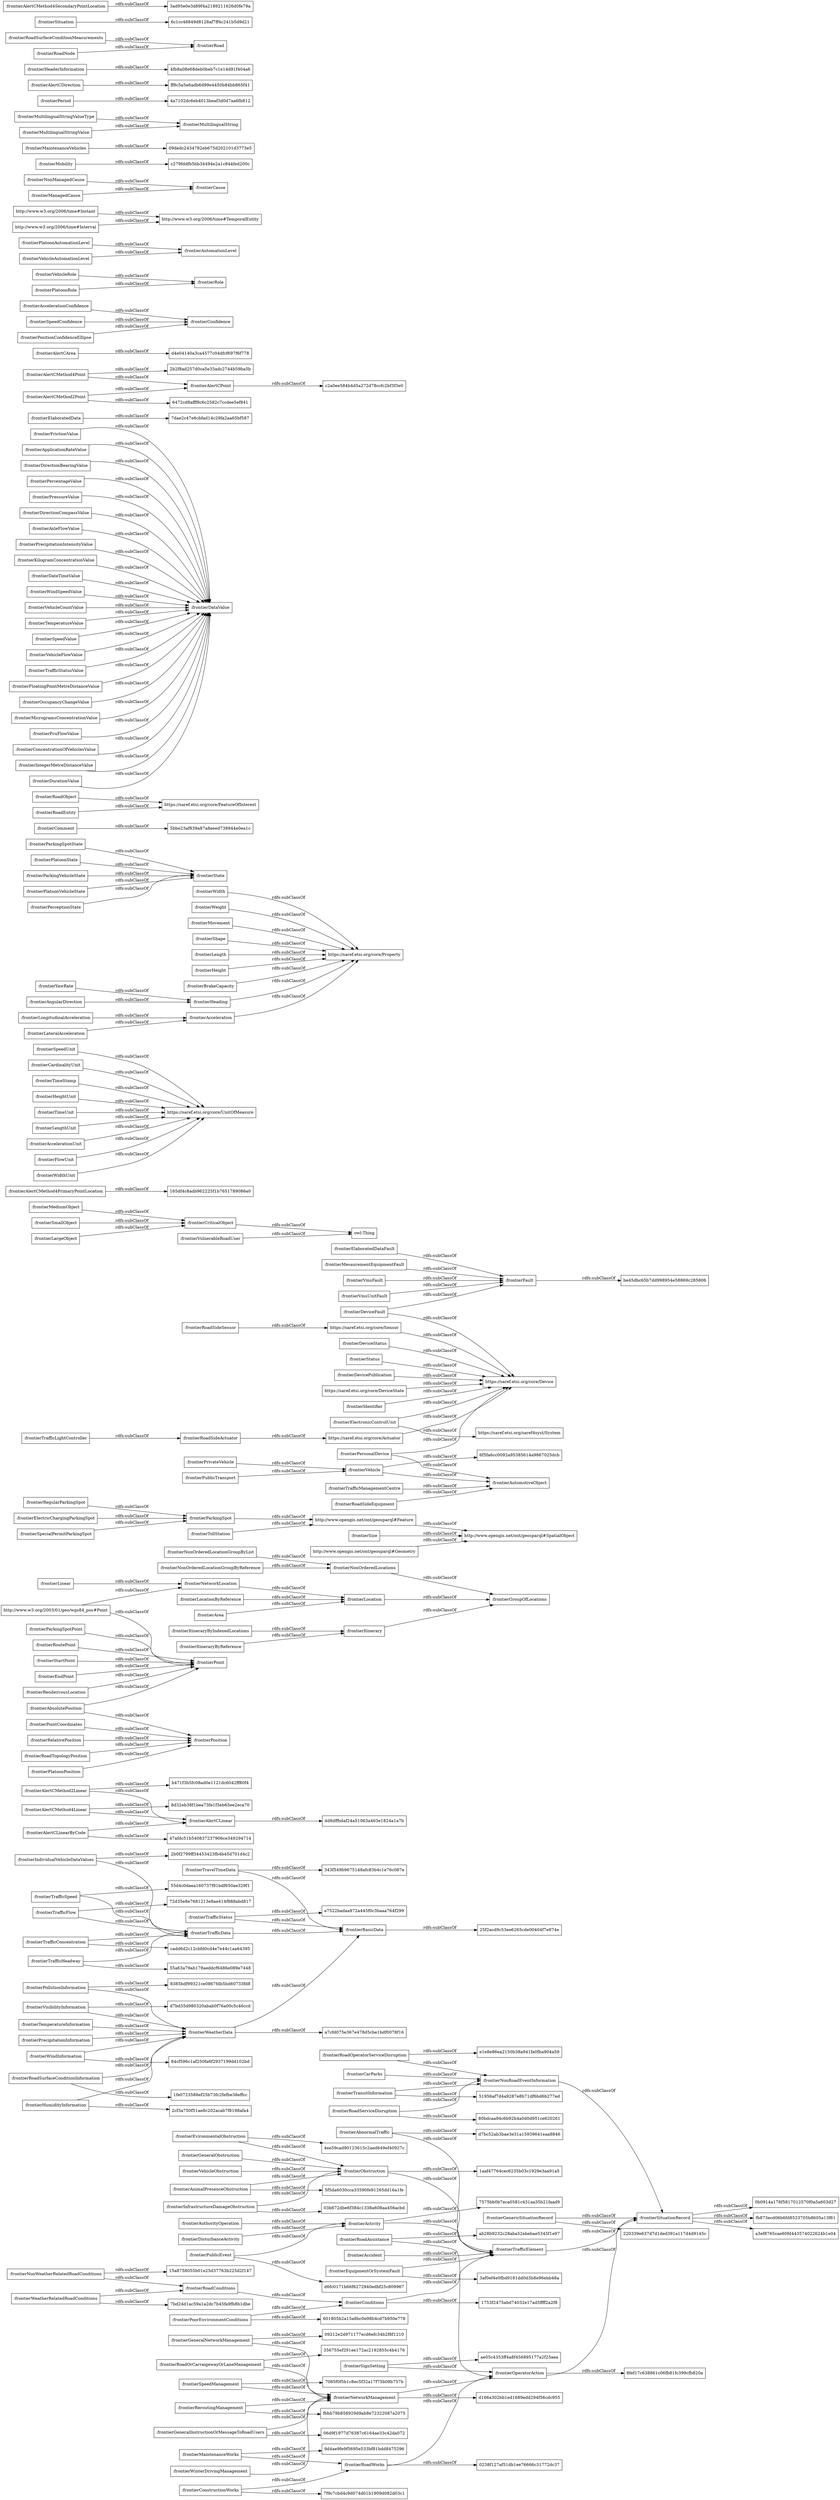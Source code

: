 digraph ar2dtool_diagram { 
rankdir=LR;
size="1000"
node [shape = rectangle, color="black"]; ":frontierRoadAssistance" ":frontierMaintenanceWorks" "2b0f2799ff34453423fb4b45d701d4c2" ":frontierAlertCLinear" ":frontierGeneralNetworkManagement" "15a8758055b01e25d37763b225d2f147" ":frontierItineraryByReference" "8d32eb38f1bea73fe1f3eb65ee2eca70" ":frontierRegularParkingSpot" "be45dbc65b7dd998954e58869c285806" ":frontierDeviceStatus" ":frontierRoadOrCarraigewayOrLaneManagement" ":frontierMediumObject" "ab28b9232c28aba52ebebae5345f1e97" ":frontierAlertCMethod4PrimaryPointLocation" ":frontierSpeedUnit" ":frontierCriticalObject" "1753f2475abd74032e17ad5ffff2a2f8" ":frontierPosition" ":frontierVehicle" "e1e8e86ea2150b38a941fa0fba904a59" "06d9f1977d76387c6164ae33c42da072" ":frontierSpeedManagement" "http://www.opengis.net/ont/geosparql#SpatialObject" ":frontierWidth" ":frontierParkingSpotState" ":frontierSmallObject" ":frontierVmsFault" "25f2acd9c53ee6265cde00404f7e974e" ":frontierRoadSideActuator" ":frontierParkingSpotPoint" ":frontierAlertCMethod4Linear" ":frontierPollutionInformation" ":frontierComment" "https://saref.etsi.org/core/FeatureOfInterest" ":frontierFrictionValue" ":frontierRoadSideEquipment" ":frontierLongitudinalAcceleration" ":frontierSignSetting" ":frontierConstructionWorks" ":frontierWeight" "7dae2c47e6cbfad14c29fa2aa65bf587" ":frontierPlatoonState" ":frontierStatus" ":frontierAlertCMethod4Point" "8fef17c638861c06fb81fc399cfb820a" "03b672dbe6f384c1338a608aa456acbd" ":frontierAlertCArea" "c2a0ee584b4d5a272d78ccfc2bf3f3e0" ":frontierAccelerationConfidence" "09212e2d971177ecd6efc34b2f8f1210" "2cf3a750f51ae8c202acab7f8198afa4" ":frontierPointCoordinates" ":frontierRelativePosition" ":frontierRoadObject" ":frontierTrafficLightController" ":frontierFault" ":frontierRole" ":frontierAbnormalTraffic" "0b0914a178f5817012570f0a5a603d27" ":frontierAutomationLevel" "84cf596c1af250fa6f2937199dd102bd" "72d35e8e7681213e8ae414f888abd817" ":frontierApplicationRateValue" "b471f3b5fc08ad0e1121dc6042ff80f4" ":frontierTrafficSpeed" ":frontierVehicleRole" ":frontierRoadSideSensor" "d7bd35d980320abab0f76a00c5c46ccd" "55d4c0daea160737f91bdf650ae329f1" ":frontierNonOrderedLocations" ":frontierDirectionBearingValue" ":frontierEvironmentalObstruction" "fb873ecd06b6fd8523705b8605a13f61" "7f9c7cbd4c9d074d01b1909d082d03c1" ":frontierRoadOperatorServiceDisruption" ":frontierPercentageValue" ":frontierPersonalDevice" ":frontierPressureValue" "47afdc51b540837237906ce349294714" ":frontierLinear" ":frontierRoadTopologyPosition" "http://www.w3.org/2006/time#TemporalEntity" ":frontierYawRate" ":frontierDevicePublication" ":frontierMovement" "4d8dffbdaf24a51063a463e1824a1a7b" "http://www.w3.org/2003/01/geo/wgs84_pos#Point" "2b2f8ad257d0ca5e33adc2744b59ba5b" "a7cfd075e367e478d5cbe1bdf0078f16" "9d4ae9fe9f5695e533bf81bdd8475296" ":frontierCause" ":frontierLocationByReference" ":frontierDirectionCompassValue" ":frontierObstruction" ":frontierNonRoadEventInformation" ":frontierPlatoonAutomationLevel" "6472cd8afff8c6c2582c7ccdee5ef841" ":frontierNetworkManagement" ":frontierCardinalityUnit" ":frontierRoadServiceDisruption" ":frontierVmsUnitFault" ":frontierAxleFlowValue" ":frontierLargeObject" "c279fddfb5bb34494e2a1c844fed200c" ":frontierMobility" ":frontierTrafficStatus" ":frontierParkingVehicleState" ":frontierTrafficFlow" "1fe0723588ef25b73fc2fefbe38effcc" ":frontierDeviceFault" ":frontierGeneralObstruction" ":frontierPrecipitationIntensityValue" "220339e637d7d1ded391a117d4d9145c" ":frontierMaintenanceVehicles" ":frontierMultilingualStringValueType" "4a7102dc6eb4013beaf3d0d7aa6fb812" ":frontierPlatoonVehicleState" ":frontierShape" ":frontierKilogramConcentrationValue" ":frontierWinterDrivingManagement" ":frontierRoutePoint" ":frontierIndividualVehicleDataValues" ":frontierAuthorityOperation" ":frontierCarParks" ":frontierReroutingManagement" ":frontierTimeStamp" ":frontierPublicEvent" ":frontierDateTimeValue" ":frontierPeriod" ":frontierDataValue" "https://saref.etsi.org/saref4syst/System" ":frontierPoint" "343f549b9675148afc83b4c1e76c087e" ":frontierHeightUnit" ":frontierElaboratedData" ":frontierParkingSpot" ":frontierSize" ":frontierElaboratedDataFault" ":frontierNonOrderedLocationGroupByReference" ":frontierPlatoonPosition" ":frontierWindSpeedValue" ":frontierArea" "3af0ef4e0fbd9181dd0d3b8e96ebb48a" "https://saref.etsi.org/core/DeviceState" "ae05c4353ff4a8f456895177a2f25aea" ":frontierPrivateVehicle" "http://www.w3.org/2006/time#Instant" ":frontierTimeUnit" ":frontierVisibilityInformation" ":frontierTrafficData" ":frontierVehicleCountValue" ":frontierTemperatureInformation" "http://www.opengis.net/ont/geosparql#Feature" ":frontierMultilingualStringValue" ":frontierNonManagedCause" ":frontierAlertCPoint" ":frontierStartPoint" ":frontierTrafficElement" ":frontierRoadConditions" ":frontierSpeedConfidence" ":frontierNonOrderedLocationGroupByList" ":frontierLength" "http://www.w3.org/2006/time#Interval" ":frontierTransitInformation" "356755ef291ee172ac2192855c4b4176" "165df4c8adb962225f1b7651789086a0" "80bdcaa94c6b92b4a0d0d951ce620261" ":frontierPoorEnvironmentConditions" "ff8c5a5e6adb6d99e4450b84bb865f41" ":frontierSituationRecord" "7085f0f5b1c8ec5f32a17f75b08b757b" ":frontierTemperatureValue" ":frontierHeight" ":frontierItineraryByIndexedLocations" "4fb8a08e68deb0beb7c1e14d91f404a6" ":frontierWeatherData" ":frontierIdentifier" ":frontierGenericSituationRecord" "7575bb0b7eca0581c431aa35b21faad9" ":frontierAlertCMethod2Point" ":frontierBrakeCapacity" ":frontierTrafficManagementCentre" ":frontierEndPoint" ":frontierAlertCDirection" ":frontierSpeedValue" ":frontierDisturbanceActivity" ":frontierTrafficConcentration" ":frontierBasicData" "cadd6d2c12cbfd0cd4e7e44c1aa64395" ":frontierGroupOfLocations" "e7522badaa972a445f0c3baaa764f299" ":frontierMesaurementEquipmentFault" ":frontierAnimalPresenceObstruction" ":frontierRoadSurfaceConditionInformation" ":frontierEquipmentOrSystemFault" ":frontierNetworkLocation" "7bd24d1ac59a1a2dc7b45fa9fb8b1dbe" ":frontierRoadSurfaceConditionMeasurements" ":frontierLateralAcceleration" "1aaf47764cec6235b03c1929e3aa91a5" "https://saref.etsi.org/core/UnitOfMeasure" ":frontierInfrastructureDamageObstruction" "4ee59cad90123615c2aed649ef40927c" ":frontierAlertCMethod2Linear" "5f5da6030cca33590fe91265dd16a1fe" "https://saref.etsi.org/core/Actuator" ":frontierLengthUnit" ":frontierRoadEntity" ":frontierTravelTimeData" ":frontierSituation" "https://saref.etsi.org/core/Sensor" ":frontierConfidence" ":frontierVehicleFlowValue" "https://saref.etsi.org/core/Property" ":frontierVulnerableRoadUser" ":frontierAccident" ":frontierRoad" "51956af7d4a9287e8b71df6bd6b277ed" ":frontierPlatoonRole" "8385bdf99321ce0867fdb5bd60733fd8" ":frontierOperatorAction" ":frontierPrecipitationInformation" ":frontierElectricChargingParkingSpot" ":frontierHumidityInformation" ":frontierHeaderInformation" ":frontierTrafficStatusValue" ":frontierMultilingualString" "6c1cc48849d8128af7ff4c241b5d9d21" ":frontierTollStation" "0238f127af51db1ee76666c31772dc37" ":frontierHeading" "601805b2a15a8bc0e98b4cd7b950e778" ":frontierGeneralInstructionOrMessageToRoadUsers" ":frontierPositionConfidenceEllipse" ":frontierNonWeatherRelatedRoadConditions" "09dedc2434782eb675d202101d3773e5" ":frontierAcceleration" "6f5fa6cc0092a95385614a9867025dcb" "d7bc52ab3bae3e31a15939641eaa8846" ":frontierRoadNode" ":frontierPerceptionState" "5bbe23af839a87a8eeed738944e0ea1c" ":frontierAlertCLinearByCode" "a3ef8765cae60fd443574022624b1e04" ":frontierState" ":frontierFloatingPointMetreDistanceValue" "d166a302bb1ed1689edd294f56cdc955" "https://saref.etsi.org/core/Device" ":frontierLocation" ":frontierAccelerationUnit" ":frontierAbsolutePosition" ":frontierOccupancyChangeValue" ":frontierFlowUnit" ":frontierManagedCause" ":frontierMicrogramsConcentrationValue" ":frontierAngularDirection" ":frontierActivity" ":frontierPcuFlowValue" ":frontierAlertCMethod4SecondaryPointLocation" ":frontierTrafficHeadway" "55a63a79ab178aeddcf6486e089e7448" ":frontierWindInformation" ":frontierRoadWorks" ":frontierElectronicControlUnit" ":frontierVehicleObstruction" ":frontierVehicleAutomationLevel" ":frontierWidthUnit" ":frontierPublicTransport" "d4e04140a3ca4577c04dfcf697f6f778" ":frontierItinerary" "d6fc0171b66f6272940edbf25c809967" "http://www.opengis.net/ont/geosparql#Geometry" ":frontierConcentrationOfVehiclesValue" ":frontierRendezvousLocation" ":frontierSpecialPermitParkingSpot" ":frontierIntegerMetreDistanceValue" "3ad95e0e3d89f4a2189211626d0fe79a" ":frontierWeatherRelatedRoadConditions" ":frontierDurationValue" "fbbb79b858929d9ab8e72322087a2075" ":frontierAutomotiveObject" ":frontierConditions" ; /*classes style*/
	":frontierNonWeatherRelatedRoadConditions" -> "15a8758055b01e25d37763b225d2f147" [ label = "rdfs:subClassOf" ];
	":frontierNonWeatherRelatedRoadConditions" -> ":frontierRoadConditions" [ label = "rdfs:subClassOf" ];
	":frontierSituationRecord" -> "fb873ecd06b6fd8523705b8605a13f61" [ label = "rdfs:subClassOf" ];
	":frontierSituationRecord" -> "a3ef8765cae60fd443574022624b1e04" [ label = "rdfs:subClassOf" ];
	":frontierSituationRecord" -> "0b0914a178f5817012570f0a5a603d27" [ label = "rdfs:subClassOf" ];
	":frontierRendezvousLocation" -> ":frontierPoint" [ label = "rdfs:subClassOf" ];
	":frontierIdentifier" -> "https://saref.etsi.org/core/Device" [ label = "rdfs:subClassOf" ];
	":frontierAlertCMethod4SecondaryPointLocation" -> "3ad95e0e3d89f4a2189211626d0fe79a" [ label = "rdfs:subClassOf" ];
	"http://www.w3.org/2006/time#Instant" -> "http://www.w3.org/2006/time#TemporalEntity" [ label = "rdfs:subClassOf" ];
	":frontierKilogramConcentrationValue" -> ":frontierDataValue" [ label = "rdfs:subClassOf" ];
	":frontierMultilingualStringValue" -> ":frontierMultilingualString" [ label = "rdfs:subClassOf" ];
	":frontierPlatoonVehicleState" -> ":frontierState" [ label = "rdfs:subClassOf" ];
	":frontierMobility" -> "c279fddfb5bb34494e2a1c844fed200c" [ label = "rdfs:subClassOf" ];
	":frontierMaintenanceVehicles" -> "09dedc2434782eb675d202101d3773e5" [ label = "rdfs:subClassOf" ];
	":frontierParkingVehicleState" -> ":frontierState" [ label = "rdfs:subClassOf" ];
	":frontierManagedCause" -> ":frontierCause" [ label = "rdfs:subClassOf" ];
	":frontierBasicData" -> "25f2acd9c53ee6265cde00404f7e974e" [ label = "rdfs:subClassOf" ];
	":frontierAlertCMethod4Linear" -> "8d32eb38f1bea73fe1f3eb65ee2eca70" [ label = "rdfs:subClassOf" ];
	":frontierAlertCMethod4Linear" -> ":frontierAlertCLinear" [ label = "rdfs:subClassOf" ];
	":frontierWeatherData" -> "a7cfd075e367e478d5cbe1bdf0078f16" [ label = "rdfs:subClassOf" ];
	":frontierWeatherData" -> ":frontierBasicData" [ label = "rdfs:subClassOf" ];
	":frontierAlertCLinear" -> "4d8dffbdaf24a51063a463e1824a1a7b" [ label = "rdfs:subClassOf" ];
	":frontierSituation" -> "6c1cc48849d8128af7ff4c241b5d9d21" [ label = "rdfs:subClassOf" ];
	":frontierRoadSurfaceConditionInformation" -> "1fe0723588ef25b73fc2fefbe38effcc" [ label = "rdfs:subClassOf" ];
	":frontierRoadSurfaceConditionInformation" -> ":frontierWeatherData" [ label = "rdfs:subClassOf" ];
	":frontierRoadOperatorServiceDisruption" -> "e1e8e86ea2150b38a941fa0fba904a59" [ label = "rdfs:subClassOf" ];
	":frontierRoadOperatorServiceDisruption" -> ":frontierNonRoadEventInformation" [ label = "rdfs:subClassOf" ];
	":frontierMultilingualStringValueType" -> ":frontierMultilingualString" [ label = "rdfs:subClassOf" ];
	":frontierDevicePublication" -> "https://saref.etsi.org/core/Device" [ label = "rdfs:subClassOf" ];
	"http://www.w3.org/2006/time#Interval" -> "http://www.w3.org/2006/time#TemporalEntity" [ label = "rdfs:subClassOf" ];
	":frontierPointCoordinates" -> ":frontierPosition" [ label = "rdfs:subClassOf" ];
	":frontierItineraryByIndexedLocations" -> ":frontierItinerary" [ label = "rdfs:subClassOf" ];
	":frontierGeneralNetworkManagement" -> "09212e2d971177ecd6efc34b2f8f1210" [ label = "rdfs:subClassOf" ];
	":frontierGeneralNetworkManagement" -> ":frontierNetworkManagement" [ label = "rdfs:subClassOf" ];
	":frontierArea" -> ":frontierLocation" [ label = "rdfs:subClassOf" ];
	":frontierDateTimeValue" -> ":frontierDataValue" [ label = "rdfs:subClassOf" ];
	":frontierRoutePoint" -> ":frontierPoint" [ label = "rdfs:subClassOf" ];
	":frontierRelativePosition" -> ":frontierPosition" [ label = "rdfs:subClassOf" ];
	":frontierSignSetting" -> "ae05c4353ff4a8f456895177a2f25aea" [ label = "rdfs:subClassOf" ];
	":frontierSignSetting" -> ":frontierOperatorAction" [ label = "rdfs:subClassOf" ];
	":frontierRoadServiceDisruption" -> "80bdcaa94c6b92b4a0d0d951ce620261" [ label = "rdfs:subClassOf" ];
	":frontierRoadServiceDisruption" -> ":frontierNonRoadEventInformation" [ label = "rdfs:subClassOf" ];
	":frontierCardinalityUnit" -> "https://saref.etsi.org/core/UnitOfMeasure" [ label = "rdfs:subClassOf" ];
	":frontierTrafficLightController" -> ":frontierRoadSideActuator" [ label = "rdfs:subClassOf" ];
	":frontierAngularDirection" -> ":frontierHeading" [ label = "rdfs:subClassOf" ];
	":frontierPlatoonAutomationLevel" -> ":frontierAutomationLevel" [ label = "rdfs:subClassOf" ];
	":frontierMesaurementEquipmentFault" -> ":frontierFault" [ label = "rdfs:subClassOf" ];
	":frontierWinterDrivingManagement" -> ":frontierNetworkManagement" [ label = "rdfs:subClassOf" ];
	":frontierTrafficFlow" -> "72d35e8e7681213e8ae414f888abd817" [ label = "rdfs:subClassOf" ];
	":frontierTrafficFlow" -> ":frontierTrafficData" [ label = "rdfs:subClassOf" ];
	":frontierLength" -> "https://saref.etsi.org/core/Property" [ label = "rdfs:subClassOf" ];
	":frontierVmsUnitFault" -> ":frontierFault" [ label = "rdfs:subClassOf" ];
	":frontierFloatingPointMetreDistanceValue" -> ":frontierDataValue" [ label = "rdfs:subClassOf" ];
	":frontierTrafficStatus" -> "e7522badaa972a445f0c3baaa764f299" [ label = "rdfs:subClassOf" ];
	":frontierTrafficStatus" -> ":frontierBasicData" [ label = "rdfs:subClassOf" ];
	":frontierLargeObject" -> ":frontierCriticalObject" [ label = "rdfs:subClassOf" ];
	":frontierBrakeCapacity" -> "https://saref.etsi.org/core/Property" [ label = "rdfs:subClassOf" ];
	":frontierGeneralObstruction" -> ":frontierObstruction" [ label = "rdfs:subClassOf" ];
	":frontierNonOrderedLocations" -> ":frontierGroupOfLocations" [ label = "rdfs:subClassOf" ];
	":frontierLongitudinalAcceleration" -> ":frontierAcceleration" [ label = "rdfs:subClassOf" ];
	":frontierVehicleAutomationLevel" -> ":frontierAutomationLevel" [ label = "rdfs:subClassOf" ];
	":frontierAccelerationConfidence" -> ":frontierConfidence" [ label = "rdfs:subClassOf" ];
	":frontierEquipmentOrSystemFault" -> "3af0ef4e0fbd9181dd0d3b8e96ebb48a" [ label = "rdfs:subClassOf" ];
	":frontierEquipmentOrSystemFault" -> ":frontierTrafficElement" [ label = "rdfs:subClassOf" ];
	":frontierRoadSideSensor" -> "https://saref.etsi.org/core/Sensor" [ label = "rdfs:subClassOf" ];
	":frontierDirectionCompassValue" -> ":frontierDataValue" [ label = "rdfs:subClassOf" ];
	":frontierTemperatureValue" -> ":frontierDataValue" [ label = "rdfs:subClassOf" ];
	":frontierObstruction" -> "1aaf47764cec6235b03c1929e3aa91a5" [ label = "rdfs:subClassOf" ];
	":frontierObstruction" -> ":frontierTrafficElement" [ label = "rdfs:subClassOf" ];
	":frontierHeightUnit" -> "https://saref.etsi.org/core/UnitOfMeasure" [ label = "rdfs:subClassOf" ];
	":frontierVehicle" -> "6f5fa6cc0092a95385614a9867025dcb" [ label = "rdfs:subClassOf" ];
	":frontierVehicle" -> ":frontierAutomotiveObject" [ label = "rdfs:subClassOf" ];
	":frontierCarParks" -> ":frontierNonRoadEventInformation" [ label = "rdfs:subClassOf" ];
	":frontierRoadNode" -> ":frontierRoad" [ label = "rdfs:subClassOf" ];
	":frontierAuthorityOperation" -> ":frontierActivity" [ label = "rdfs:subClassOf" ];
	":frontierHumidityInformation" -> "2cf3a750f51ae8c202acab7f8198afa4" [ label = "rdfs:subClassOf" ];
	":frontierHumidityInformation" -> ":frontierWeatherData" [ label = "rdfs:subClassOf" ];
	":frontierVehicleFlowValue" -> ":frontierDataValue" [ label = "rdfs:subClassOf" ];
	":frontierRoadSideActuator" -> "https://saref.etsi.org/core/Actuator" [ label = "rdfs:subClassOf" ];
	":frontierPeriod" -> "4a7102dc6eb4013beaf3d0d7aa6fb812" [ label = "rdfs:subClassOf" ];
	":frontierGeneralInstructionOrMessageToRoadUsers" -> "06d9f1977d76387c6164ae33c42da072" [ label = "rdfs:subClassOf" ];
	":frontierGeneralInstructionOrMessageToRoadUsers" -> ":frontierNetworkManagement" [ label = "rdfs:subClassOf" ];
	":frontierRegularParkingSpot" -> ":frontierParkingSpot" [ label = "rdfs:subClassOf" ];
	":frontierVehicleObstruction" -> ":frontierObstruction" [ label = "rdfs:subClassOf" ];
	":frontierTemperatureInformation" -> ":frontierWeatherData" [ label = "rdfs:subClassOf" ];
	":frontierVulnerableRoadUser" -> "owl:Thing" [ label = "rdfs:subClassOf" ];
	":frontierNonOrderedLocationGroupByReference" -> ":frontierNonOrderedLocations" [ label = "rdfs:subClassOf" ];
	":frontierRoadWorks" -> "0238f127af51db1ee76666c31772dc37" [ label = "rdfs:subClassOf" ];
	":frontierRoadWorks" -> ":frontierOperatorAction" [ label = "rdfs:subClassOf" ];
	":frontierPerceptionState" -> ":frontierState" [ label = "rdfs:subClassOf" ];
	":frontierVehicleCountValue" -> ":frontierDataValue" [ label = "rdfs:subClassOf" ];
	":frontierPcuFlowValue" -> ":frontierDataValue" [ label = "rdfs:subClassOf" ];
	":frontierSpeedUnit" -> "https://saref.etsi.org/core/UnitOfMeasure" [ label = "rdfs:subClassOf" ];
	":frontierTimeStamp" -> "https://saref.etsi.org/core/UnitOfMeasure" [ label = "rdfs:subClassOf" ];
	":frontierGenericSituationRecord" -> "220339e637d7d1ded391a117d4d9145c" [ label = "rdfs:subClassOf" ];
	":frontierGenericSituationRecord" -> ":frontierSituationRecord" [ label = "rdfs:subClassOf" ];
	":frontierLengthUnit" -> "https://saref.etsi.org/core/UnitOfMeasure" [ label = "rdfs:subClassOf" ];
	":frontierNonRoadEventInformation" -> ":frontierSituationRecord" [ label = "rdfs:subClassOf" ];
	":frontierSpeedManagement" -> "7085f0f5b1c8ec5f32a17f75b08b757b" [ label = "rdfs:subClassOf" ];
	":frontierSpeedManagement" -> ":frontierNetworkManagement" [ label = "rdfs:subClassOf" ];
	":frontierLocation" -> ":frontierGroupOfLocations" [ label = "rdfs:subClassOf" ];
	":frontierWidthUnit" -> "https://saref.etsi.org/core/UnitOfMeasure" [ label = "rdfs:subClassOf" ];
	":frontierSmallObject" -> ":frontierCriticalObject" [ label = "rdfs:subClassOf" ];
	":frontierWeight" -> "https://saref.etsi.org/core/Property" [ label = "rdfs:subClassOf" ];
	":frontierAbsolutePosition" -> ":frontierPosition" [ label = "rdfs:subClassOf" ];
	":frontierAbsolutePosition" -> ":frontierPoint" [ label = "rdfs:subClassOf" ];
	":frontierAlertCMethod2Point" -> "6472cd8afff8c6c2582c7ccdee5ef841" [ label = "rdfs:subClassOf" ];
	":frontierAlertCMethod2Point" -> ":frontierAlertCPoint" [ label = "rdfs:subClassOf" ];
	"https://saref.etsi.org/core/DeviceState" -> "https://saref.etsi.org/core/Device" [ label = "rdfs:subClassOf" ];
	":frontierFlowUnit" -> "https://saref.etsi.org/core/UnitOfMeasure" [ label = "rdfs:subClassOf" ];
	":frontierVehicleRole" -> ":frontierRole" [ label = "rdfs:subClassOf" ];
	":frontierConditions" -> "1753f2475abd74032e17ad5ffff2a2f8" [ label = "rdfs:subClassOf" ];
	":frontierConditions" -> ":frontierTrafficElement" [ label = "rdfs:subClassOf" ];
	":frontierTrafficElement" -> ":frontierSituationRecord" [ label = "rdfs:subClassOf" ];
	":frontierElaboratedData" -> "7dae2c47e6cbfad14c29fa2aa65bf587" [ label = "rdfs:subClassOf" ];
	":frontierNonOrderedLocationGroupByList" -> ":frontierNonOrderedLocations" [ label = "rdfs:subClassOf" ];
	":frontierPercentageValue" -> ":frontierDataValue" [ label = "rdfs:subClassOf" ];
	":frontierParkingSpot" -> "http://www.opengis.net/ont/geosparql#Feature" [ label = "rdfs:subClassOf" ];
	":frontierApplicationRateValue" -> ":frontierDataValue" [ label = "rdfs:subClassOf" ];
	":frontierAxleFlowValue" -> ":frontierDataValue" [ label = "rdfs:subClassOf" ];
	":frontierIndividualVehicleDataValues" -> "2b0f2799ff34453423fb4b45d701d4c2" [ label = "rdfs:subClassOf" ];
	":frontierIndividualVehicleDataValues" -> ":frontierTrafficData" [ label = "rdfs:subClassOf" ];
	":frontierPersonalDevice" -> "https://saref.etsi.org/core/Device" [ label = "rdfs:subClassOf" ];
	":frontierPersonalDevice" -> ":frontierAutomotiveObject" [ label = "rdfs:subClassOf" ];
	":frontierVmsFault" -> ":frontierFault" [ label = "rdfs:subClassOf" ];
	":frontierStatus" -> "https://saref.etsi.org/core/Device" [ label = "rdfs:subClassOf" ];
	":frontierTrafficManagementCentre" -> ":frontierAutomotiveObject" [ label = "rdfs:subClassOf" ];
	":frontierWeatherRelatedRoadConditions" -> "7bd24d1ac59a1a2dc7b45fa9fb8b1dbe" [ label = "rdfs:subClassOf" ];
	":frontierWeatherRelatedRoadConditions" -> ":frontierRoadConditions" [ label = "rdfs:subClassOf" ];
	":frontierMediumObject" -> ":frontierCriticalObject" [ label = "rdfs:subClassOf" ];
	":frontierRoadSurfaceConditionMeasurements" -> ":frontierRoad" [ label = "rdfs:subClassOf" ];
	":frontierAlertCPoint" -> "c2a0ee584b4d5a272d78ccfc2bf3f3e0" [ label = "rdfs:subClassOf" ];
	":frontierAccident" -> ":frontierTrafficElement" [ label = "rdfs:subClassOf" ];
	":frontierAlertCLinearByCode" -> "47afdc51b540837237906ce349294714" [ label = "rdfs:subClassOf" ];
	":frontierAlertCLinearByCode" -> ":frontierAlertCLinear" [ label = "rdfs:subClassOf" ];
	":frontierPrivateVehicle" -> ":frontierVehicle" [ label = "rdfs:subClassOf" ];
	":frontierStartPoint" -> ":frontierPoint" [ label = "rdfs:subClassOf" ];
	":frontierMicrogramsConcentrationValue" -> ":frontierDataValue" [ label = "rdfs:subClassOf" ];
	":frontierReroutingManagement" -> "fbbb79b858929d9ab8e72322087a2075" [ label = "rdfs:subClassOf" ];
	":frontierReroutingManagement" -> ":frontierNetworkManagement" [ label = "rdfs:subClassOf" ];
	":frontierTravelTimeData" -> "343f549b9675148afc83b4c1e76c087e" [ label = "rdfs:subClassOf" ];
	":frontierTravelTimeData" -> ":frontierBasicData" [ label = "rdfs:subClassOf" ];
	":frontierTollStation" -> "http://www.opengis.net/ont/geosparql#Feature" [ label = "rdfs:subClassOf" ];
	":frontierAlertCDirection" -> "ff8c5a5e6adb6d99e4450b84bb865f41" [ label = "rdfs:subClassOf" ];
	":frontierTimeUnit" -> "https://saref.etsi.org/core/UnitOfMeasure" [ label = "rdfs:subClassOf" ];
	":frontierRoadTopologyPosition" -> ":frontierPosition" [ label = "rdfs:subClassOf" ];
	":frontierItinerary" -> ":frontierGroupOfLocations" [ label = "rdfs:subClassOf" ];
	":frontierAlertCMethod2Linear" -> "b471f3b5fc08ad0e1121dc6042ff80f4" [ label = "rdfs:subClassOf" ];
	":frontierAlertCMethod2Linear" -> ":frontierAlertCLinear" [ label = "rdfs:subClassOf" ];
	":frontierDeviceFault" -> "https://saref.etsi.org/core/Device" [ label = "rdfs:subClassOf" ];
	":frontierDeviceFault" -> ":frontierFault" [ label = "rdfs:subClassOf" ];
	":frontierEndPoint" -> ":frontierPoint" [ label = "rdfs:subClassOf" ];
	":frontierPrecipitationInformation" -> ":frontierWeatherData" [ label = "rdfs:subClassOf" ];
	":frontierHeading" -> "https://saref.etsi.org/core/Property" [ label = "rdfs:subClassOf" ];
	":frontierSize" -> "http://www.opengis.net/ont/geosparql#SpatialObject" [ label = "rdfs:subClassOf" ];
	":frontierShape" -> "https://saref.etsi.org/core/Property" [ label = "rdfs:subClassOf" ];
	":frontierInfrastructureDamageObstruction" -> "03b672dbe6f384c1338a608aa456acbd" [ label = "rdfs:subClassOf" ];
	":frontierInfrastructureDamageObstruction" -> ":frontierObstruction" [ label = "rdfs:subClassOf" ];
	":frontierIntegerMetreDistanceValue" -> ":frontierDataValue" [ label = "rdfs:subClassOf" ];
	":frontierComment" -> "5bbe23af839a87a8eeed738944e0ea1c" [ label = "rdfs:subClassOf" ];
	":frontierTrafficStatusValue" -> ":frontierDataValue" [ label = "rdfs:subClassOf" ];
	":frontierNetworkManagement" -> "d166a302bb1ed1689edd294f56cdc955" [ label = "rdfs:subClassOf" ];
	":frontierNetworkManagement" -> ":frontierOperatorAction" [ label = "rdfs:subClassOf" ];
	":frontierWindSpeedValue" -> ":frontierDataValue" [ label = "rdfs:subClassOf" ];
	":frontierRoadAssistance" -> "ab28b9232c28aba52ebebae5345f1e97" [ label = "rdfs:subClassOf" ];
	":frontierRoadAssistance" -> ":frontierOperatorAction" [ label = "rdfs:subClassOf" ];
	":frontierLocationByReference" -> ":frontierLocation" [ label = "rdfs:subClassOf" ];
	":frontierPlatoonState" -> ":frontierState" [ label = "rdfs:subClassOf" ];
	":frontierRoadOrCarraigewayOrLaneManagement" -> "356755ef291ee172ac2192855c4b4176" [ label = "rdfs:subClassOf" ];
	":frontierRoadOrCarraigewayOrLaneManagement" -> ":frontierNetworkManagement" [ label = "rdfs:subClassOf" ];
	":frontierAlertCArea" -> "d4e04140a3ca4577c04dfcf697f6f778" [ label = "rdfs:subClassOf" ];
	":frontierParkingSpotPoint" -> ":frontierPoint" [ label = "rdfs:subClassOf" ];
	":frontierPlatoonPosition" -> ":frontierPosition" [ label = "rdfs:subClassOf" ];
	":frontierPlatoonRole" -> ":frontierRole" [ label = "rdfs:subClassOf" ];
	":frontierOccupancyChangeValue" -> ":frontierDataValue" [ label = "rdfs:subClassOf" ];
	":frontierActivity" -> "7575bb0b7eca0581c431aa35b21faad9" [ label = "rdfs:subClassOf" ];
	":frontierActivity" -> ":frontierTrafficElement" [ label = "rdfs:subClassOf" ];
	":frontierConstructionWorks" -> "7f9c7cbd4c9d074d01b1909d082d03c1" [ label = "rdfs:subClassOf" ];
	":frontierConstructionWorks" -> ":frontierRoadWorks" [ label = "rdfs:subClassOf" ];
	":frontierSpecialPermitParkingSpot" -> ":frontierParkingSpot" [ label = "rdfs:subClassOf" ];
	":frontierTrafficSpeed" -> "55d4c0daea160737f91bdf650ae329f1" [ label = "rdfs:subClassOf" ];
	":frontierTrafficSpeed" -> ":frontierTrafficData" [ label = "rdfs:subClassOf" ];
	":frontierEvironmentalObstruction" -> "4ee59cad90123615c2aed649ef40927c" [ label = "rdfs:subClassOf" ];
	":frontierEvironmentalObstruction" -> ":frontierObstruction" [ label = "rdfs:subClassOf" ];
	":frontierWindInformation" -> "84cf596c1af250fa6f2937199dd102bd" [ label = "rdfs:subClassOf" ];
	":frontierWindInformation" -> ":frontierWeatherData" [ label = "rdfs:subClassOf" ];
	"http://www.w3.org/2003/01/geo/wgs84_pos#Point" -> ":frontierPoint" [ label = "rdfs:subClassOf" ];
	"http://www.w3.org/2003/01/geo/wgs84_pos#Point" -> ":frontierNetworkLocation" [ label = "rdfs:subClassOf" ];
	":frontierElectronicControlUnit" -> "https://saref.etsi.org/saref4syst/System" [ label = "rdfs:subClassOf" ];
	":frontierElectronicControlUnit" -> "https://saref.etsi.org/core/Device" [ label = "rdfs:subClassOf" ];
	":frontierDeviceStatus" -> "https://saref.etsi.org/core/Device" [ label = "rdfs:subClassOf" ];
	":frontierTransitInformation" -> "51956af7d4a9287e8b71df6bd6b277ed" [ label = "rdfs:subClassOf" ];
	":frontierTransitInformation" -> ":frontierNonRoadEventInformation" [ label = "rdfs:subClassOf" ];
	":frontierPositionConfidenceEllipse" -> ":frontierConfidence" [ label = "rdfs:subClassOf" ];
	":frontierDurationValue" -> ":frontierDataValue" [ label = "rdfs:subClassOf" ];
	":frontierLateralAcceleration" -> ":frontierAcceleration" [ label = "rdfs:subClassOf" ];
	":frontierLinear" -> ":frontierNetworkLocation" [ label = "rdfs:subClassOf" ];
	"https://saref.etsi.org/core/Actuator" -> "https://saref.etsi.org/core/Device" [ label = "rdfs:subClassOf" ];
	":frontierPressureValue" -> ":frontierDataValue" [ label = "rdfs:subClassOf" ];
	":frontierAbnormalTraffic" -> "d7bc52ab3bae3e31a15939641eaa8846" [ label = "rdfs:subClassOf" ];
	":frontierAbnormalTraffic" -> ":frontierTrafficElement" [ label = "rdfs:subClassOf" ];
	":frontierAnimalPresenceObstruction" -> "5f5da6030cca33590fe91265dd16a1fe" [ label = "rdfs:subClassOf" ];
	":frontierAnimalPresenceObstruction" -> ":frontierObstruction" [ label = "rdfs:subClassOf" ];
	":frontierHeight" -> "https://saref.etsi.org/core/Property" [ label = "rdfs:subClassOf" ];
	":frontierSpeedConfidence" -> ":frontierConfidence" [ label = "rdfs:subClassOf" ];
	":frontierElaboratedDataFault" -> ":frontierFault" [ label = "rdfs:subClassOf" ];
	":frontierConcentrationOfVehiclesValue" -> ":frontierDataValue" [ label = "rdfs:subClassOf" ];
	":frontierRoadSideEquipment" -> ":frontierAutomotiveObject" [ label = "rdfs:subClassOf" ];
	":frontierCriticalObject" -> "owl:Thing" [ label = "rdfs:subClassOf" ];
	":frontierNonManagedCause" -> ":frontierCause" [ label = "rdfs:subClassOf" ];
	":frontierYawRate" -> ":frontierHeading" [ label = "rdfs:subClassOf" ];
	":frontierVisibilityInformation" -> "d7bd35d980320abab0f76a00c5c46ccd" [ label = "rdfs:subClassOf" ];
	":frontierVisibilityInformation" -> ":frontierWeatherData" [ label = "rdfs:subClassOf" ];
	":frontierAlertCMethod4PrimaryPointLocation" -> "165df4c8adb962225f1b7651789086a0" [ label = "rdfs:subClassOf" ];
	":frontierRoadObject" -> "https://saref.etsi.org/core/FeatureOfInterest" [ label = "rdfs:subClassOf" ];
	":frontierMovement" -> "https://saref.etsi.org/core/Property" [ label = "rdfs:subClassOf" ];
	":frontierPollutionInformation" -> "8385bdf99321ce0867fdb5bd60733fd8" [ label = "rdfs:subClassOf" ];
	":frontierPollutionInformation" -> ":frontierWeatherData" [ label = "rdfs:subClassOf" ];
	":frontierWidth" -> "https://saref.etsi.org/core/Property" [ label = "rdfs:subClassOf" ];
	":frontierPublicEvent" -> "d6fc0171b66f6272940edbf25c809967" [ label = "rdfs:subClassOf" ];
	":frontierPublicEvent" -> ":frontierActivity" [ label = "rdfs:subClassOf" ];
	":frontierFault" -> "be45dbc65b7dd998954e58869c285806" [ label = "rdfs:subClassOf" ];
	":frontierTrafficData" -> ":frontierBasicData" [ label = "rdfs:subClassOf" ];
	":frontierPublicTransport" -> ":frontierVehicle" [ label = "rdfs:subClassOf" ];
	":frontierMaintenanceWorks" -> "9d4ae9fe9f5695e533bf81bdd8475296" [ label = "rdfs:subClassOf" ];
	":frontierMaintenanceWorks" -> ":frontierRoadWorks" [ label = "rdfs:subClassOf" ];
	":frontierOperatorAction" -> "8fef17c638861c06fb81fc399cfb820a" [ label = "rdfs:subClassOf" ];
	":frontierOperatorAction" -> ":frontierSituationRecord" [ label = "rdfs:subClassOf" ];
	":frontierItineraryByReference" -> ":frontierItinerary" [ label = "rdfs:subClassOf" ];
	":frontierSpeedValue" -> ":frontierDataValue" [ label = "rdfs:subClassOf" ];
	":frontierDirectionBearingValue" -> ":frontierDataValue" [ label = "rdfs:subClassOf" ];
	":frontierTrafficHeadway" -> "55a63a79ab178aeddcf6486e089e7448" [ label = "rdfs:subClassOf" ];
	":frontierTrafficHeadway" -> ":frontierTrafficData" [ label = "rdfs:subClassOf" ];
	"http://www.opengis.net/ont/geosparql#Feature" -> "http://www.opengis.net/ont/geosparql#SpatialObject" [ label = "rdfs:subClassOf" ];
	":frontierTrafficConcentration" -> "cadd6d2c12cbfd0cd4e7e44c1aa64395" [ label = "rdfs:subClassOf" ];
	":frontierTrafficConcentration" -> ":frontierTrafficData" [ label = "rdfs:subClassOf" ];
	":frontierParkingSpotState" -> ":frontierState" [ label = "rdfs:subClassOf" ];
	":frontierPrecipitationIntensityValue" -> ":frontierDataValue" [ label = "rdfs:subClassOf" ];
	":frontierRoadEntity" -> "https://saref.etsi.org/core/FeatureOfInterest" [ label = "rdfs:subClassOf" ];
	":frontierHeaderInformation" -> "4fb8a08e68deb0beb7c1e14d91f404a6" [ label = "rdfs:subClassOf" ];
	":frontierFrictionValue" -> ":frontierDataValue" [ label = "rdfs:subClassOf" ];
	"https://saref.etsi.org/core/Sensor" -> "https://saref.etsi.org/core/Device" [ label = "rdfs:subClassOf" ];
	":frontierDisturbanceActivity" -> ":frontierActivity" [ label = "rdfs:subClassOf" ];
	":frontierRoadConditions" -> ":frontierConditions" [ label = "rdfs:subClassOf" ];
	":frontierPoorEnvironmentConditions" -> "601805b2a15a8bc0e98b4cd7b950e778" [ label = "rdfs:subClassOf" ];
	":frontierPoorEnvironmentConditions" -> ":frontierConditions" [ label = "rdfs:subClassOf" ];
	":frontierNetworkLocation" -> ":frontierLocation" [ label = "rdfs:subClassOf" ];
	":frontierAcceleration" -> "https://saref.etsi.org/core/Property" [ label = "rdfs:subClassOf" ];
	"http://www.opengis.net/ont/geosparql#Geometry" -> "http://www.opengis.net/ont/geosparql#SpatialObject" [ label = "rdfs:subClassOf" ];
	":frontierAlertCMethod4Point" -> "2b2f8ad257d0ca5e33adc2744b59ba5b" [ label = "rdfs:subClassOf" ];
	":frontierAlertCMethod4Point" -> ":frontierAlertCPoint" [ label = "rdfs:subClassOf" ];
	":frontierAccelerationUnit" -> "https://saref.etsi.org/core/UnitOfMeasure" [ label = "rdfs:subClassOf" ];
	":frontierElectricChargingParkingSpot" -> ":frontierParkingSpot" [ label = "rdfs:subClassOf" ];

}
